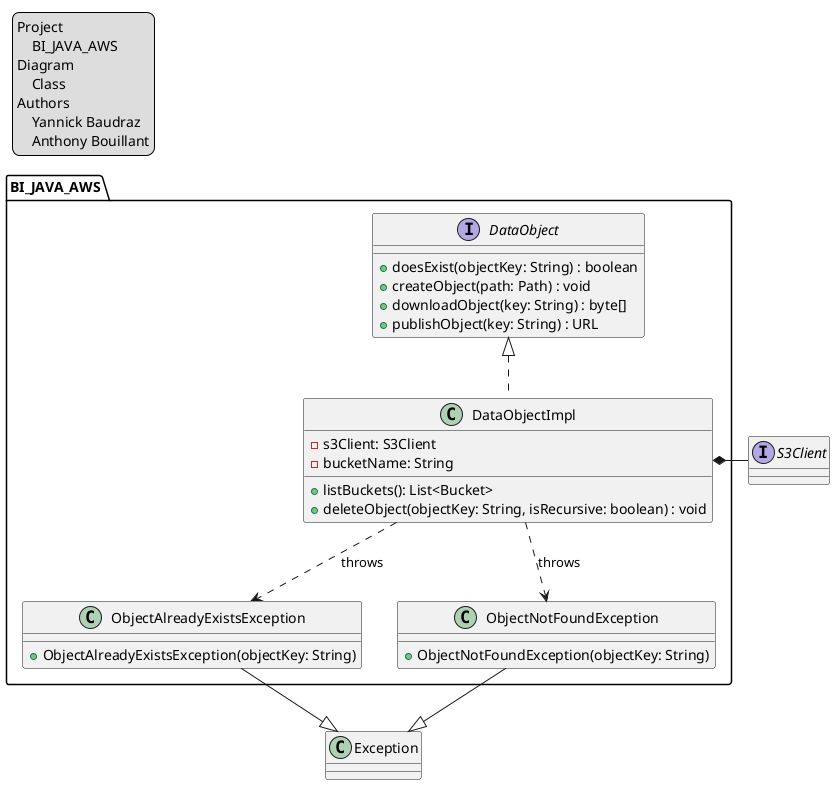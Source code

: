 @startuml class_diagram
'https://plantuml.com/class-diagram

legend top left
    Project
        BI_JAVA_AWS
    Diagram
        Class
    Authors
        Yannick Baudraz
        Anthony Bouillant
endlegend

package BI_JAVA_AWS {
    interface DataObject {
        + doesExist(objectKey: String) : boolean
        + createObject(path: Path) : void
        + downloadObject(key: String) : byte[]
        + publishObject(key: String) : URL
    }

    class DataObjectImpl {
        - s3Client: S3Client
        - bucketName: String
        + listBuckets(): List<Bucket>
        + deleteObject(objectKey: String, isRecursive: boolean) : void
    }

    class ObjectAlreadyExistsException {
        + ObjectAlreadyExistsException(objectKey: String)
    }

    class ObjectNotFoundException {
        + ObjectNotFoundException(objectKey: String)
    }
}

class Exception

interface S3Client

DataObject <|.. DataObjectImpl

DataObjectImpl ..> ObjectAlreadyExistsException : throws
DataObjectImpl ..> ObjectNotFoundException : throws

ObjectAlreadyExistsException --|> Exception
ObjectNotFoundException --|> Exception

DataObjectImpl *- S3Client

@enduml
